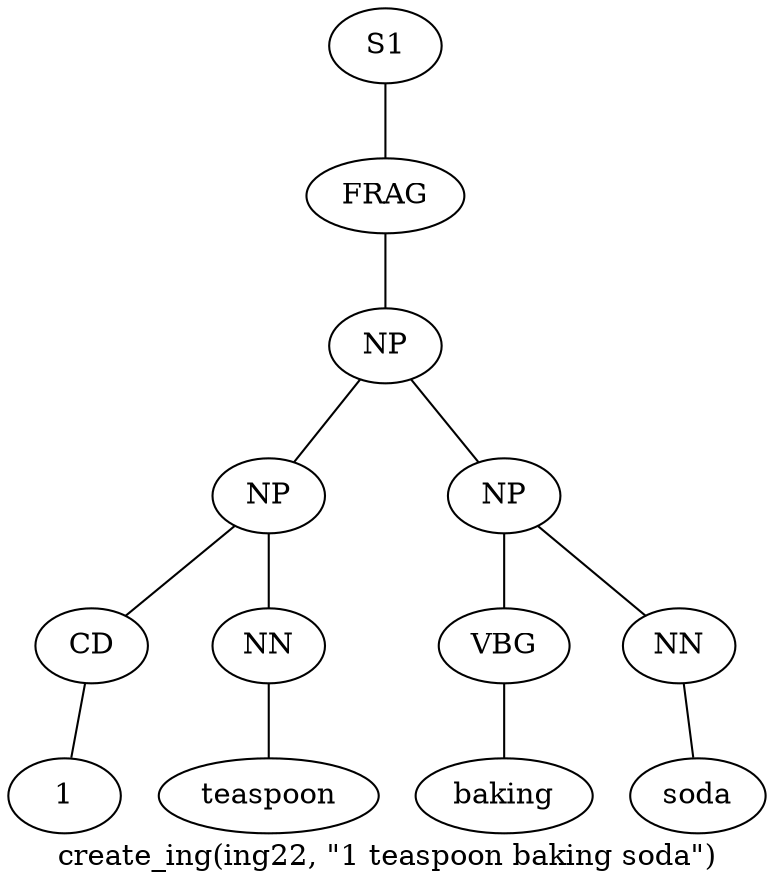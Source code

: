 graph SyntaxGraph {
	label = "create_ing(ing22, \"1 teaspoon baking soda\")";
	Node0 [label="S1"];
	Node1 [label="FRAG"];
	Node2 [label="NP"];
	Node3 [label="NP"];
	Node4 [label="CD"];
	Node5 [label="1"];
	Node6 [label="NN"];
	Node7 [label="teaspoon"];
	Node8 [label="NP"];
	Node9 [label="VBG"];
	Node10 [label="baking"];
	Node11 [label="NN"];
	Node12 [label="soda"];

	Node0 -- Node1;
	Node1 -- Node2;
	Node2 -- Node3;
	Node2 -- Node8;
	Node3 -- Node4;
	Node3 -- Node6;
	Node4 -- Node5;
	Node6 -- Node7;
	Node8 -- Node9;
	Node8 -- Node11;
	Node9 -- Node10;
	Node11 -- Node12;
}